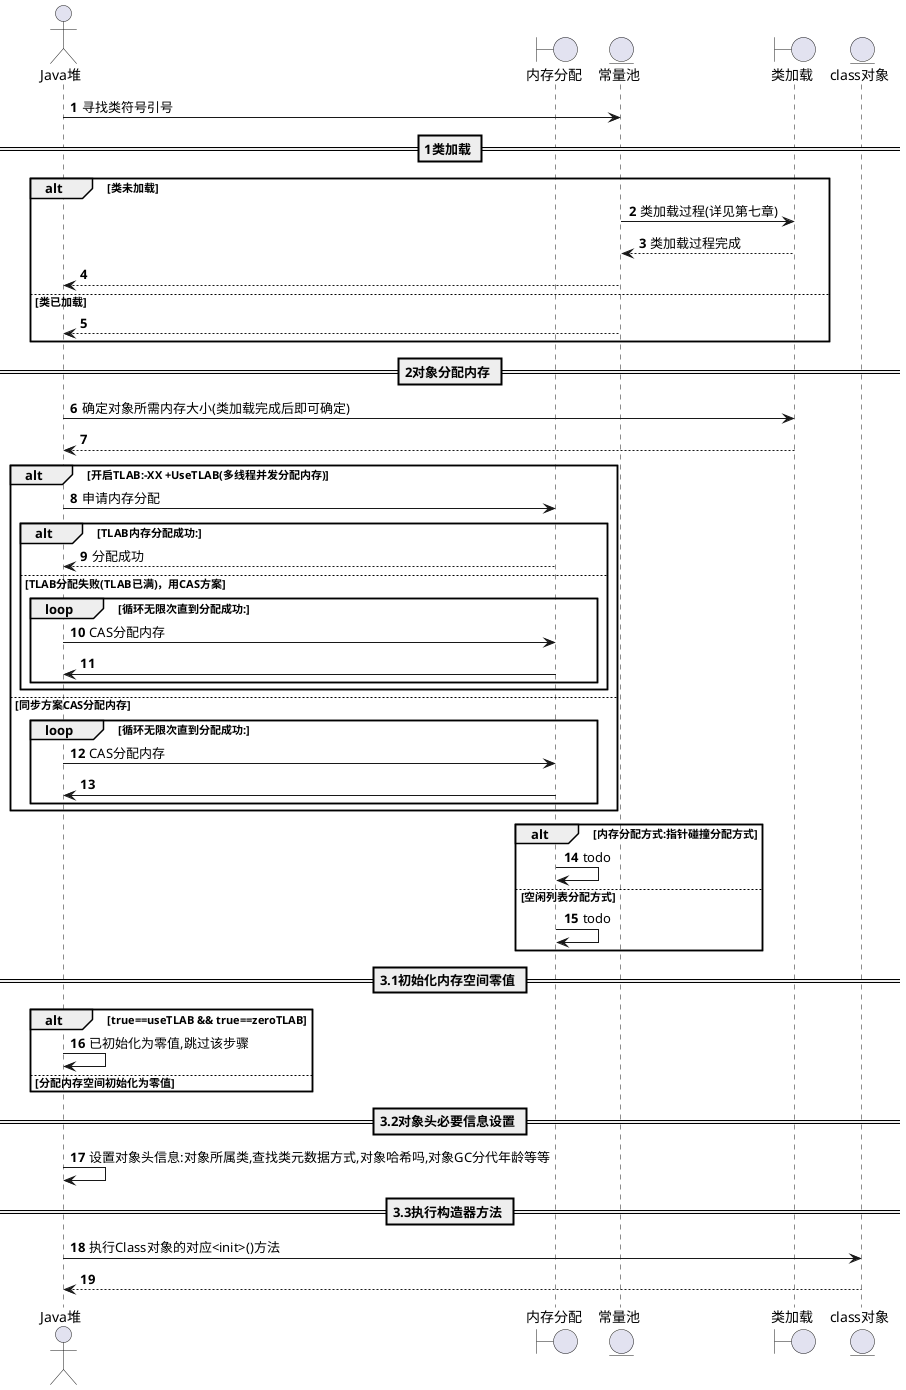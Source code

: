 @startuml
actor Java堆 as heap
boundary 内存分配 as allocation
entity 常量池 as pool
boundary 类加载
entity class对象 as class

autonumber


heap -> pool: 寻找类符号引号
== 1类加载 ==
alt 类未加载
    pool -> 类加载: 类加载过程(详见第七章)
    类加载 --> pool: 类加载过程完成
    pool--> heap:
else 类已加载
    pool--> heap:
end
== 2对象分配内存 ==
heap -> 类加载: 确定对象所需内存大小(类加载完成后即可确定)
类加载 --> heap:

alt 开启TLAB:-XX +UseTLAB(多线程并发分配内存)
    heap -> allocation:申请内存分配
    alt TLAB内存分配成功:
        allocation-->heap:分配成功
    else TLAB分配失败(TLAB已满)，用CAS方案
        loop 循环无限次直到分配成功:
            heap -> allocation:CAS分配内存
            allocation-> heap:
        end
    end
else 同步方案CAS分配内存
    loop 循环无限次直到分配成功:
        heap -> allocation:CAS分配内存
        allocation-> heap:
    end
end
alt 内存分配方式:指针碰撞分配方式
    allocation->allocation:todo
else 空闲列表分配方式
    allocation->allocation:todo
end
== 3.1初始化内存空间零值 ==
alt true==useTLAB && true==zeroTLAB
    heap->heap:已初始化为零值,跳过该步骤
else 分配内存空间初始化为零值
end
== 3.2对象头必要信息设置 ==
heap->heap:设置对象头信息:对象所属类,查找类元数据方式,对象哈希吗,对象GC分代年龄等等

== 3.3执行构造器方法 ==
heap -> class: 执行Class对象的对应<init>()方法
class --> heap:
@enduml